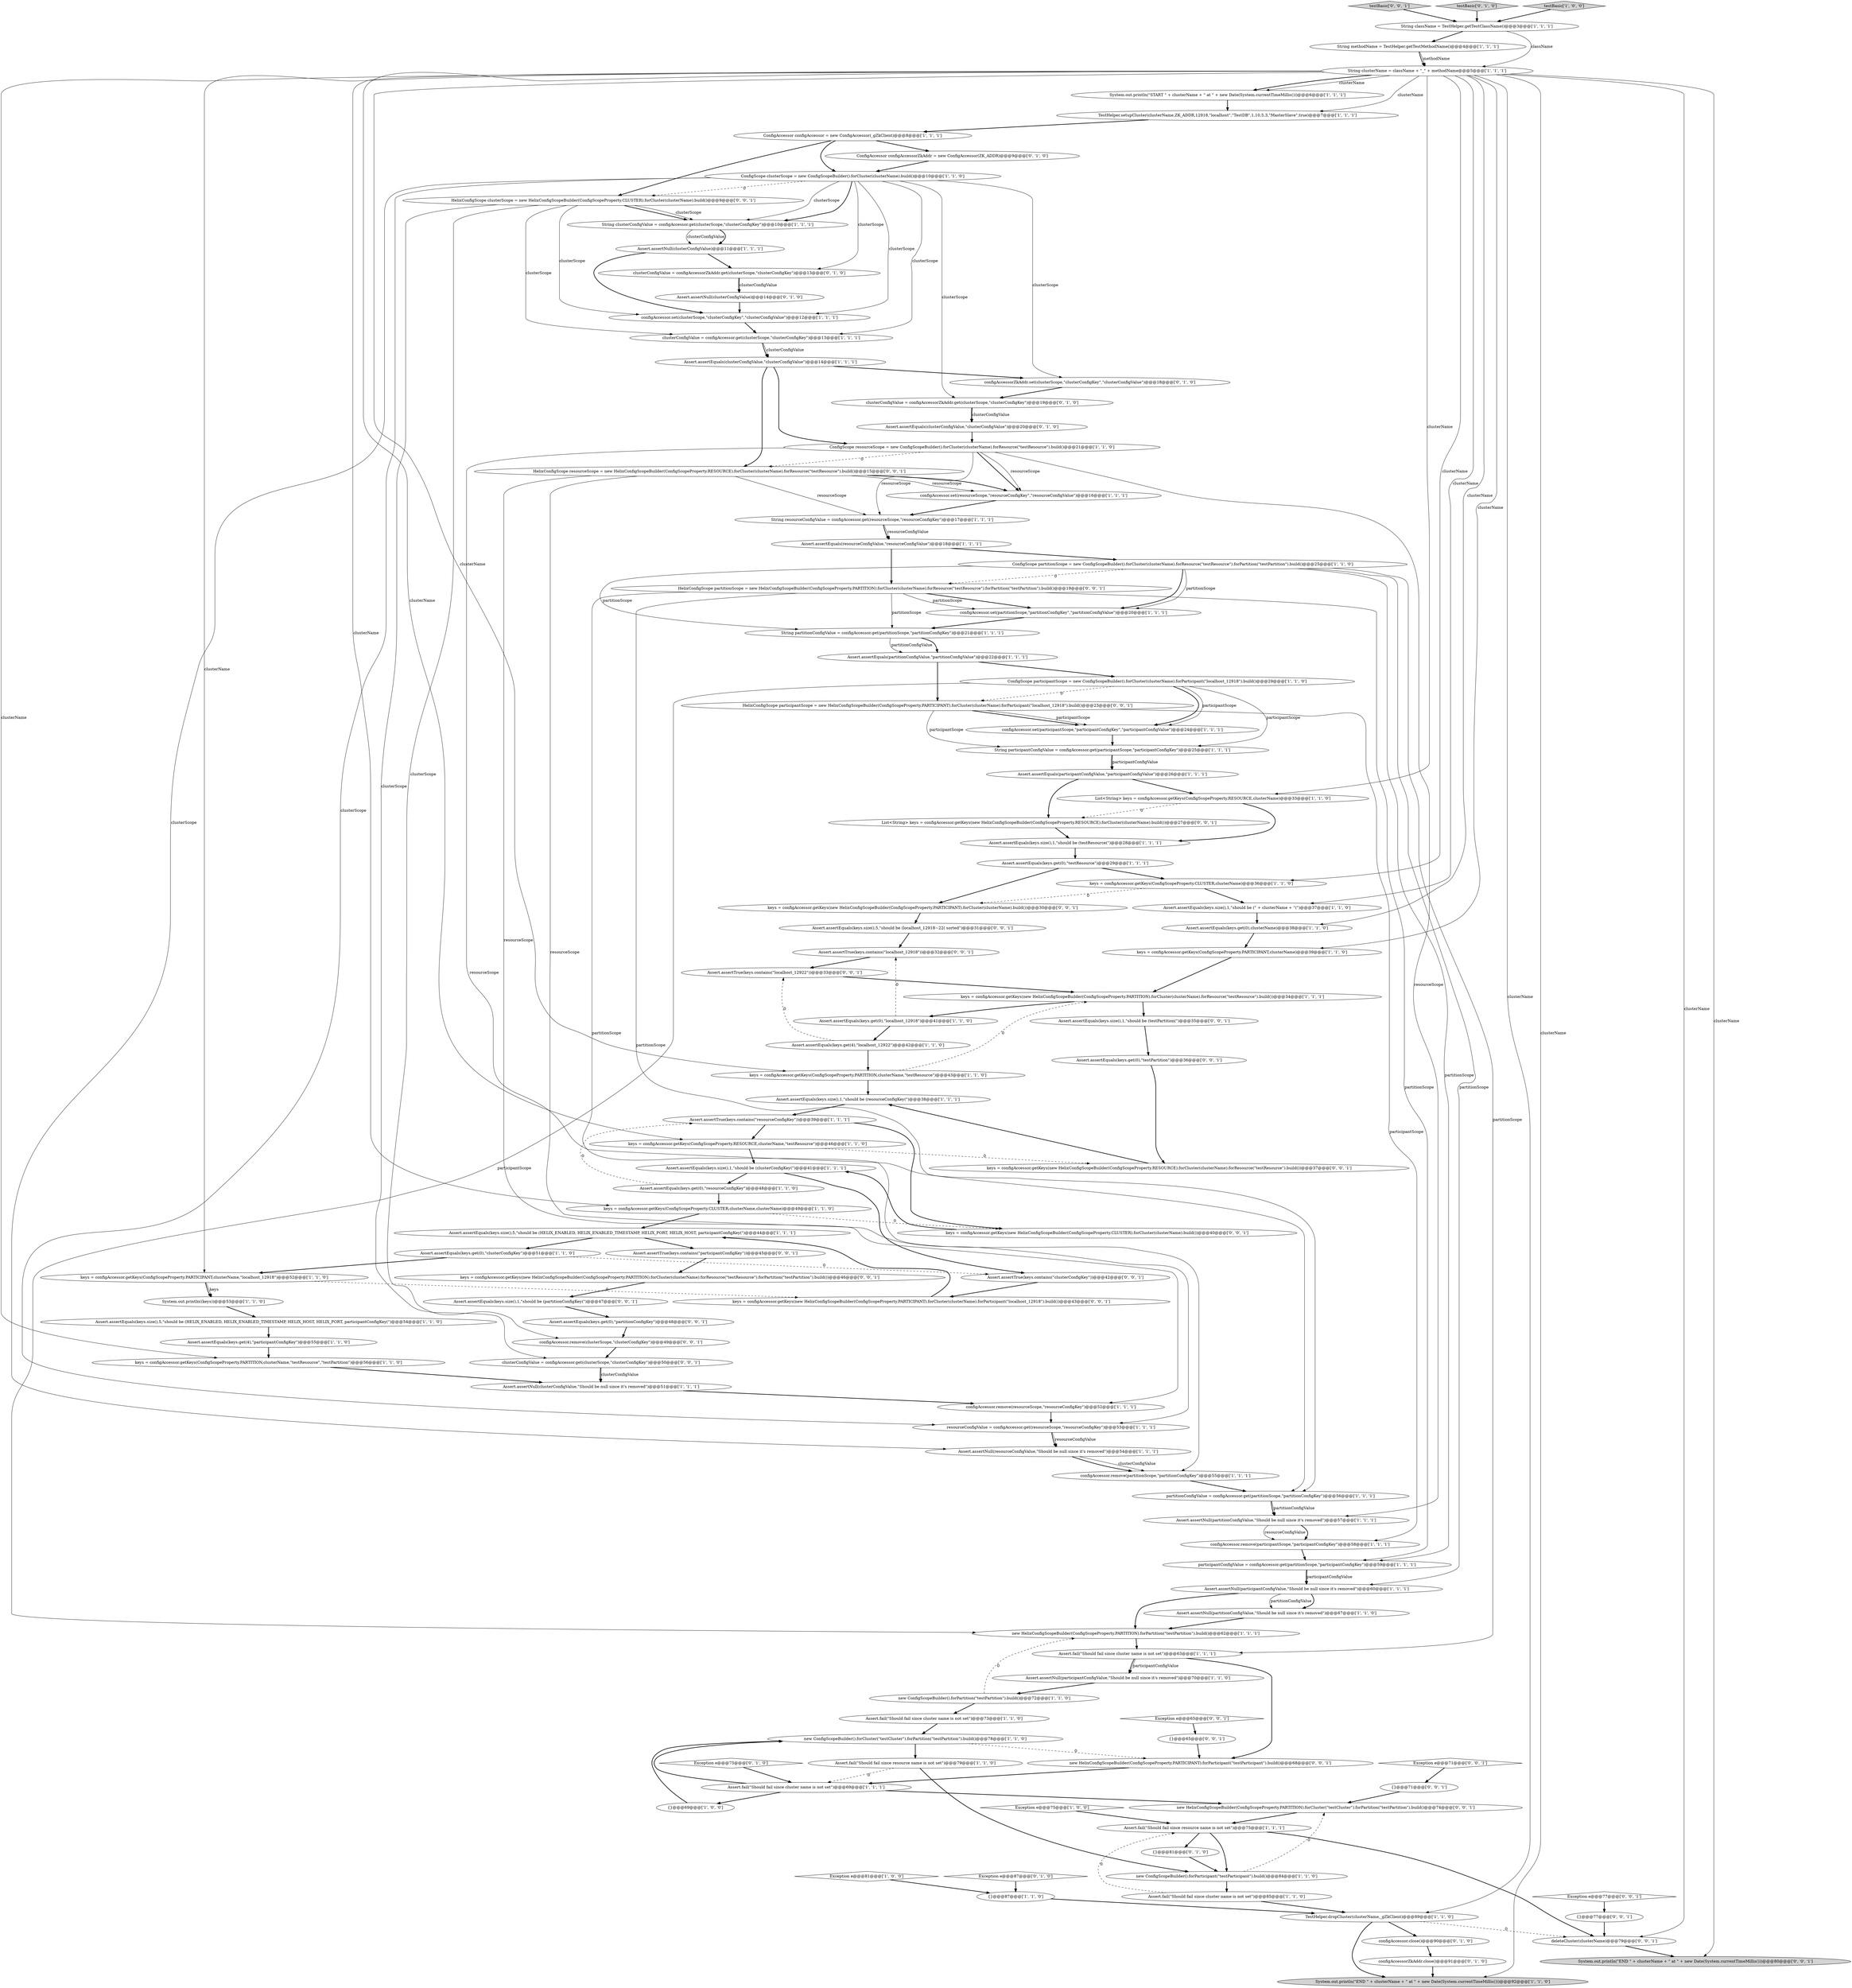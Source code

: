 digraph {
82 [style = filled, label = "Assert.assertEquals(clusterConfigValue,\"clusterConfigValue\")@@@20@@@['0', '1', '0']", fillcolor = white, shape = ellipse image = "AAA1AAABBB2BBB"];
35 [style = filled, label = "ConfigScope participantScope = new ConfigScopeBuilder().forCluster(clusterName).forParticipant(\"localhost_12918\").build()@@@29@@@['1', '1', '0']", fillcolor = white, shape = ellipse image = "AAA0AAABBB1BBB"];
44 [style = filled, label = "String resourceConfigValue = configAccessor.get(resourceScope,\"resourceConfigKey\")@@@17@@@['1', '1', '1']", fillcolor = white, shape = ellipse image = "AAA0AAABBB1BBB"];
66 [style = filled, label = "Assert.assertNull(clusterConfigValue,\"Should be null since it's removed\")@@@51@@@['1', '1', '1']", fillcolor = white, shape = ellipse image = "AAA0AAABBB1BBB"];
101 [style = filled, label = "Assert.assertEquals(keys.size(),5,\"should be (localhost_12918~22( sorted\")@@@31@@@['0', '0', '1']", fillcolor = white, shape = ellipse image = "AAA0AAABBB3BBB"];
39 [style = filled, label = "Assert.assertNull(partitionConfigValue,\"Should be null since it's removed\")@@@67@@@['1', '1', '0']", fillcolor = white, shape = ellipse image = "AAA0AAABBB1BBB"];
74 [style = filled, label = "configAccessor.set(participantScope,\"participantConfigKey\",\"participantConfigValue\")@@@24@@@['1', '1', '1']", fillcolor = white, shape = ellipse image = "AAA0AAABBB1BBB"];
75 [style = filled, label = "System.out.println((keys))@@@53@@@['1', '1', '0']", fillcolor = white, shape = ellipse image = "AAA0AAABBB1BBB"];
45 [style = filled, label = "Assert.assertEquals(keys.get(0),\"clusterConfigKey\")@@@51@@@['1', '1', '0']", fillcolor = white, shape = ellipse image = "AAA0AAABBB1BBB"];
85 [style = filled, label = "configAccessorZkAddr.close()@@@91@@@['0', '1', '0']", fillcolor = white, shape = ellipse image = "AAA1AAABBB2BBB"];
38 [style = filled, label = "Assert.assertEquals(keys.get(4),\"localhost_12922\")@@@42@@@['1', '1', '0']", fillcolor = white, shape = ellipse image = "AAA0AAABBB1BBB"];
27 [style = filled, label = "keys = configAccessor.getKeys(ConfigScopeProperty.RESOURCE,clusterName,\"testResource\")@@@46@@@['1', '1', '0']", fillcolor = white, shape = ellipse image = "AAA0AAABBB1BBB"];
96 [style = filled, label = "HelixConfigScope clusterScope = new HelixConfigScopeBuilder(ConfigScopeProperty.CLUSTER).forCluster(clusterName).build()@@@9@@@['0', '0', '1']", fillcolor = white, shape = ellipse image = "AAA0AAABBB3BBB"];
87 [style = filled, label = "clusterConfigValue = configAccessorZkAddr.get(clusterScope,\"clusterConfigKey\")@@@19@@@['0', '1', '0']", fillcolor = white, shape = ellipse image = "AAA1AAABBB2BBB"];
58 [style = filled, label = "Assert.fail(\"Should fail since cluster name is not set\")@@@73@@@['1', '1', '0']", fillcolor = white, shape = ellipse image = "AAA0AAABBB1BBB"];
46 [style = filled, label = "Assert.fail(\"Should fail since cluster name is not set\")@@@69@@@['1', '1', '1']", fillcolor = white, shape = ellipse image = "AAA0AAABBB1BBB"];
80 [style = filled, label = "{}@@@81@@@['0', '1', '0']", fillcolor = white, shape = ellipse image = "AAA0AAABBB2BBB"];
25 [style = filled, label = "Assert.fail(\"Should fail since cluster name is not set\")@@@85@@@['1', '1', '0']", fillcolor = white, shape = ellipse image = "AAA0AAABBB1BBB"];
94 [style = filled, label = "Assert.assertEquals(keys.size(),1,\"should be (partitionConfigKey(\")@@@47@@@['0', '0', '1']", fillcolor = white, shape = ellipse image = "AAA0AAABBB3BBB"];
86 [style = filled, label = "Assert.assertNull(clusterConfigValue)@@@14@@@['0', '1', '0']", fillcolor = white, shape = ellipse image = "AAA1AAABBB2BBB"];
112 [style = filled, label = "{}@@@77@@@['0', '0', '1']", fillcolor = white, shape = ellipse image = "AAA0AAABBB3BBB"];
49 [style = filled, label = "new ConfigScopeBuilder().forPartition(\"testPartition\").build()@@@72@@@['1', '1', '0']", fillcolor = white, shape = ellipse image = "AAA0AAABBB1BBB"];
10 [style = filled, label = "String methodName = TestHelper.getTestMethodName()@@@4@@@['1', '1', '1']", fillcolor = white, shape = ellipse image = "AAA0AAABBB1BBB"];
90 [style = filled, label = "List<String> keys = configAccessor.getKeys(new HelixConfigScopeBuilder(ConfigScopeProperty.RESOURCE).forCluster(clusterName).build())@@@27@@@['0', '0', '1']", fillcolor = white, shape = ellipse image = "AAA0AAABBB3BBB"];
83 [style = filled, label = "configAccessor.close()@@@90@@@['0', '1', '0']", fillcolor = white, shape = ellipse image = "AAA1AAABBB2BBB"];
118 [style = filled, label = "{}@@@65@@@['0', '0', '1']", fillcolor = white, shape = ellipse image = "AAA0AAABBB3BBB"];
92 [style = filled, label = "keys = configAccessor.getKeys(new HelixConfigScopeBuilder(ConfigScopeProperty.PARTITION).forCluster(clusterName).forResource(\"testResource\").forPartition(\"testPartition\").build())@@@46@@@['0', '0', '1']", fillcolor = white, shape = ellipse image = "AAA0AAABBB3BBB"];
113 [style = filled, label = "testBasic['0', '0', '1']", fillcolor = lightgray, shape = diamond image = "AAA0AAABBB3BBB"];
67 [style = filled, label = "Assert.assertEquals(keys.get(0),\"localhost_12918\")@@@41@@@['1', '1', '0']", fillcolor = white, shape = ellipse image = "AAA0AAABBB1BBB"];
55 [style = filled, label = "Assert.assertEquals(keys.size(),1,\"should be (resourceConfigKey(\")@@@38@@@['1', '1', '1']", fillcolor = white, shape = ellipse image = "AAA0AAABBB1BBB"];
30 [style = filled, label = "new ConfigScopeBuilder().forCluster(\"testCluster\").forPartition(\"testPartition\").build()@@@78@@@['1', '1', '0']", fillcolor = white, shape = ellipse image = "AAA0AAABBB1BBB"];
37 [style = filled, label = "participantConfigValue = configAccessor.get(partitionScope,\"participantConfigKey\")@@@59@@@['1', '1', '1']", fillcolor = white, shape = ellipse image = "AAA0AAABBB1BBB"];
13 [style = filled, label = "String clusterConfigValue = configAccessor.get(clusterScope,\"clusterConfigKey\")@@@10@@@['1', '1', '1']", fillcolor = white, shape = ellipse image = "AAA0AAABBB1BBB"];
63 [style = filled, label = "ConfigScope partitionScope = new ConfigScopeBuilder().forCluster(clusterName).forResource(\"testResource\").forPartition(\"testPartition\").build()@@@25@@@['1', '1', '0']", fillcolor = white, shape = ellipse image = "AAA0AAABBB1BBB"];
42 [style = filled, label = "Assert.assertEquals(keys.get(0),\"resourceConfigKey\")@@@48@@@['1', '1', '0']", fillcolor = white, shape = ellipse image = "AAA0AAABBB1BBB"];
50 [style = filled, label = "Assert.assertNull(participantConfigValue,\"Should be null since it's removed\")@@@70@@@['1', '1', '0']", fillcolor = white, shape = ellipse image = "AAA0AAABBB1BBB"];
19 [style = filled, label = "Assert.assertEquals(keys.size(),1,\"should be (clusterConfigKey(\")@@@41@@@['1', '1', '1']", fillcolor = white, shape = ellipse image = "AAA0AAABBB1BBB"];
51 [style = filled, label = "System.out.println(\"START \" + clusterName + \" at \" + new Date(System.currentTimeMillis()))@@@6@@@['1', '1', '1']", fillcolor = white, shape = ellipse image = "AAA0AAABBB1BBB"];
78 [style = filled, label = "configAccessorZkAddr.set(clusterScope,\"clusterConfigKey\",\"clusterConfigValue\")@@@18@@@['0', '1', '0']", fillcolor = white, shape = ellipse image = "AAA1AAABBB2BBB"];
97 [style = filled, label = "keys = configAccessor.getKeys(new HelixConfigScopeBuilder(ConfigScopeProperty.CLUSTER).forCluster(clusterName).build())@@@40@@@['0', '0', '1']", fillcolor = white, shape = ellipse image = "AAA0AAABBB3BBB"];
98 [style = filled, label = "keys = configAccessor.getKeys(new HelixConfigScopeBuilder(ConfigScopeProperty.PARTICIPANT).forCluster(clusterName).forParticipant(\"localhost_12918\").build())@@@43@@@['0', '0', '1']", fillcolor = white, shape = ellipse image = "AAA0AAABBB3BBB"];
109 [style = filled, label = "deleteCluster(clusterName)@@@79@@@['0', '0', '1']", fillcolor = white, shape = ellipse image = "AAA0AAABBB3BBB"];
57 [style = filled, label = "keys = configAccessor.getKeys(ConfigScopeProperty.PARTITION,clusterName,\"testResource\",\"testPartition\")@@@56@@@['1', '1', '0']", fillcolor = white, shape = ellipse image = "AAA0AAABBB1BBB"];
115 [style = filled, label = "clusterConfigValue = configAccessor.get(clusterScope,\"clusterConfigKey\")@@@50@@@['0', '0', '1']", fillcolor = white, shape = ellipse image = "AAA0AAABBB3BBB"];
108 [style = filled, label = "Assert.assertTrue(keys.contains(\"participantConfigKey\"))@@@45@@@['0', '0', '1']", fillcolor = white, shape = ellipse image = "AAA0AAABBB3BBB"];
11 [style = filled, label = "keys = configAccessor.getKeys(ConfigScopeProperty.PARTICIPANT,clusterName)@@@39@@@['1', '1', '0']", fillcolor = white, shape = ellipse image = "AAA0AAABBB1BBB"];
12 [style = filled, label = "keys = configAccessor.getKeys(ConfigScopeProperty.CLUSTER,clusterName)@@@36@@@['1', '1', '0']", fillcolor = white, shape = ellipse image = "AAA0AAABBB1BBB"];
52 [style = filled, label = "Assert.assertNull(participantConfigValue,\"Should be null since it's removed\")@@@60@@@['1', '1', '1']", fillcolor = white, shape = ellipse image = "AAA0AAABBB1BBB"];
104 [style = filled, label = "Assert.assertTrue(keys.contains(\"clusterConfigKey\"))@@@42@@@['0', '0', '1']", fillcolor = white, shape = ellipse image = "AAA0AAABBB3BBB"];
4 [style = filled, label = "configAccessor.remove(resourceScope,\"resourceConfigKey\")@@@52@@@['1', '1', '1']", fillcolor = white, shape = ellipse image = "AAA0AAABBB1BBB"];
21 [style = filled, label = "clusterConfigValue = configAccessor.get(clusterScope,\"clusterConfigKey\")@@@13@@@['1', '1', '1']", fillcolor = white, shape = ellipse image = "AAA0AAABBB1BBB"];
111 [style = filled, label = "HelixConfigScope partitionScope = new HelixConfigScopeBuilder(ConfigScopeProperty.PARTITION).forCluster(clusterName).forResource(\"testResource\").forPartition(\"testPartition\").build()@@@19@@@['0', '0', '1']", fillcolor = white, shape = ellipse image = "AAA0AAABBB3BBB"];
32 [style = filled, label = "List<String> keys = configAccessor.getKeys(ConfigScopeProperty.RESOURCE,clusterName)@@@33@@@['1', '1', '0']", fillcolor = white, shape = ellipse image = "AAA0AAABBB1BBB"];
24 [style = filled, label = "keys = configAccessor.getKeys(new HelixConfigScopeBuilder(ConfigScopeProperty.PARTITION).forCluster(clusterName).forResource(\"testResource\").build())@@@34@@@['1', '1', '1']", fillcolor = white, shape = ellipse image = "AAA0AAABBB1BBB"];
43 [style = filled, label = "String clusterName = className + \"_\" + methodName@@@5@@@['1', '1', '1']", fillcolor = white, shape = ellipse image = "AAA0AAABBB1BBB"];
100 [style = filled, label = "Assert.assertEquals(keys.size(),1,\"should be (testPartition(\")@@@35@@@['0', '0', '1']", fillcolor = white, shape = ellipse image = "AAA0AAABBB3BBB"];
6 [style = filled, label = "Assert.fail(\"Should fail since cluster name is not set\")@@@63@@@['1', '1', '1']", fillcolor = white, shape = ellipse image = "AAA0AAABBB1BBB"];
53 [style = filled, label = "Exception e@@@75@@@['1', '0', '0']", fillcolor = white, shape = diamond image = "AAA0AAABBB1BBB"];
36 [style = filled, label = "Assert.assertEquals(participantConfigValue,\"participantConfigValue\")@@@26@@@['1', '1', '1']", fillcolor = white, shape = ellipse image = "AAA0AAABBB1BBB"];
15 [style = filled, label = "configAccessor.set(clusterScope,\"clusterConfigKey\",\"clusterConfigValue\")@@@12@@@['1', '1', '1']", fillcolor = white, shape = ellipse image = "AAA0AAABBB1BBB"];
60 [style = filled, label = "TestHelper.setupCluster(clusterName,ZK_ADDR,12918,\"localhost\",\"TestDB\",1,10,5,3,\"MasterSlave\",true)@@@7@@@['1', '1', '1']", fillcolor = white, shape = ellipse image = "AAA0AAABBB1BBB"];
79 [style = filled, label = "Exception e@@@75@@@['0', '1', '0']", fillcolor = white, shape = diamond image = "AAA0AAABBB2BBB"];
116 [style = filled, label = "keys = configAccessor.getKeys(new HelixConfigScopeBuilder(ConfigScopeProperty.PARTICIPANT).forCluster(clusterName).build())@@@30@@@['0', '0', '1']", fillcolor = white, shape = ellipse image = "AAA0AAABBB3BBB"];
91 [style = filled, label = "new HelixConfigScopeBuilder(ConfigScopeProperty.PARTICIPANT).forParticipant(\"testParticipant\").build()@@@68@@@['0', '0', '1']", fillcolor = white, shape = ellipse image = "AAA0AAABBB3BBB"];
107 [style = filled, label = "Exception e@@@71@@@['0', '0', '1']", fillcolor = white, shape = diamond image = "AAA0AAABBB3BBB"];
48 [style = filled, label = "Assert.assertNull(clusterConfigValue)@@@11@@@['1', '1', '1']", fillcolor = white, shape = ellipse image = "AAA0AAABBB1BBB"];
99 [style = filled, label = "keys = configAccessor.getKeys(new HelixConfigScopeBuilder(ConfigScopeProperty.RESOURCE).forCluster(clusterName).forResource(\"testResource\").build())@@@37@@@['0', '0', '1']", fillcolor = white, shape = ellipse image = "AAA0AAABBB3BBB"];
71 [style = filled, label = "partitionConfigValue = configAccessor.get(partitionScope,\"partitionConfigKey\")@@@56@@@['1', '1', '1']", fillcolor = white, shape = ellipse image = "AAA0AAABBB1BBB"];
105 [style = filled, label = "{}@@@71@@@['0', '0', '1']", fillcolor = white, shape = ellipse image = "AAA0AAABBB3BBB"];
7 [style = filled, label = "Assert.assertEquals(keys.get(0),\"testResource\")@@@29@@@['1', '1', '1']", fillcolor = white, shape = ellipse image = "AAA0AAABBB1BBB"];
59 [style = filled, label = "keys = configAccessor.getKeys(ConfigScopeProperty.CLUSTER,clusterName,clusterName)@@@49@@@['1', '1', '0']", fillcolor = white, shape = ellipse image = "AAA0AAABBB1BBB"];
2 [style = filled, label = "Exception e@@@81@@@['1', '0', '0']", fillcolor = white, shape = diamond image = "AAA0AAABBB1BBB"];
70 [style = filled, label = "keys = configAccessor.getKeys(ConfigScopeProperty.PARTITION,clusterName,\"testResource\")@@@43@@@['1', '1', '0']", fillcolor = white, shape = ellipse image = "AAA0AAABBB1BBB"];
68 [style = filled, label = "String participantConfigValue = configAccessor.get(participantScope,\"participantConfigKey\")@@@25@@@['1', '1', '1']", fillcolor = white, shape = ellipse image = "AAA0AAABBB1BBB"];
56 [style = filled, label = "Assert.assertEquals(keys.get(4),\"participantConfigKey\")@@@55@@@['1', '1', '0']", fillcolor = white, shape = ellipse image = "AAA0AAABBB1BBB"];
120 [style = filled, label = "Assert.assertTrue(keys.contains(\"localhost_12922\"))@@@33@@@['0', '0', '1']", fillcolor = white, shape = ellipse image = "AAA0AAABBB3BBB"];
64 [style = filled, label = "{}@@@87@@@['1', '1', '0']", fillcolor = white, shape = ellipse image = "AAA0AAABBB1BBB"];
106 [style = filled, label = "Assert.assertEquals(keys.get(0),\"partitionConfigKey\")@@@48@@@['0', '0', '1']", fillcolor = white, shape = ellipse image = "AAA0AAABBB3BBB"];
22 [style = filled, label = "keys = configAccessor.getKeys(ConfigScopeProperty.PARTICIPANT,clusterName,\"localhost_12918\")@@@52@@@['1', '1', '0']", fillcolor = white, shape = ellipse image = "AAA0AAABBB1BBB"];
26 [style = filled, label = "new HelixConfigScopeBuilder(ConfigScopeProperty.PARTITION).forPartition(\"testPartition\").build()@@@62@@@['1', '1', '1']", fillcolor = white, shape = ellipse image = "AAA0AAABBB1BBB"];
110 [style = filled, label = "Assert.assertEquals(keys.get(0),\"testPartition\")@@@36@@@['0', '0', '1']", fillcolor = white, shape = ellipse image = "AAA0AAABBB3BBB"];
33 [style = filled, label = "Assert.assertEquals(keys.size(),1,\"should be (\" + clusterName + \"(\")@@@37@@@['1', '1', '0']", fillcolor = white, shape = ellipse image = "AAA0AAABBB1BBB"];
3 [style = filled, label = "Assert.assertEquals(clusterConfigValue,\"clusterConfigValue\")@@@14@@@['1', '1', '1']", fillcolor = white, shape = ellipse image = "AAA0AAABBB1BBB"];
88 [style = filled, label = "clusterConfigValue = configAccessorZkAddr.get(clusterScope,\"clusterConfigKey\")@@@13@@@['0', '1', '0']", fillcolor = white, shape = ellipse image = "AAA1AAABBB2BBB"];
84 [style = filled, label = "Exception e@@@87@@@['0', '1', '0']", fillcolor = white, shape = diamond image = "AAA0AAABBB2BBB"];
117 [style = filled, label = "HelixConfigScope participantScope = new HelixConfigScopeBuilder(ConfigScopeProperty.PARTICIPANT).forCluster(clusterName).forParticipant(\"localhost_12918\").build()@@@23@@@['0', '0', '1']", fillcolor = white, shape = ellipse image = "AAA0AAABBB3BBB"];
34 [style = filled, label = "Assert.assertEquals(partitionConfigValue,\"partitionConfigValue\")@@@22@@@['1', '1', '1']", fillcolor = white, shape = ellipse image = "AAA0AAABBB1BBB"];
23 [style = filled, label = "configAccessor.set(resourceScope,\"resourceConfigKey\",\"resourceConfigValue\")@@@16@@@['1', '1', '1']", fillcolor = white, shape = ellipse image = "AAA0AAABBB1BBB"];
93 [style = filled, label = "Assert.assertTrue(keys.contains(\"localhost_12918\"))@@@32@@@['0', '0', '1']", fillcolor = white, shape = ellipse image = "AAA0AAABBB3BBB"];
31 [style = filled, label = "Assert.assertEquals(keys.size(),5,\"should be (HELIX_ENABLED, HELIX_ENABLED_TIMESTAMP, HELIX_HOST, HELIX_PORT, participantConfigKey(\")@@@54@@@['1', '1', '0']", fillcolor = white, shape = ellipse image = "AAA0AAABBB1BBB"];
81 [style = filled, label = "testBasic['0', '1', '0']", fillcolor = lightgray, shape = diamond image = "AAA0AAABBB2BBB"];
29 [style = filled, label = "configAccessor.remove(partitionScope,\"partitionConfigKey\")@@@55@@@['1', '1', '1']", fillcolor = white, shape = ellipse image = "AAA0AAABBB1BBB"];
28 [style = filled, label = "ConfigAccessor configAccessor = new ConfigAccessor(_gZkClient)@@@8@@@['1', '1', '1']", fillcolor = white, shape = ellipse image = "AAA0AAABBB1BBB"];
102 [style = filled, label = "Exception e@@@65@@@['0', '0', '1']", fillcolor = white, shape = diamond image = "AAA0AAABBB3BBB"];
47 [style = filled, label = "TestHelper.dropCluster(clusterName,_gZkClient)@@@89@@@['1', '1', '0']", fillcolor = white, shape = ellipse image = "AAA0AAABBB1BBB"];
69 [style = filled, label = "Assert.assertNull(partitionConfigValue,\"Should be null since it's removed\")@@@57@@@['1', '1', '1']", fillcolor = white, shape = ellipse image = "AAA0AAABBB1BBB"];
0 [style = filled, label = "Assert.assertTrue(keys.contains(\"resourceConfigKey\"))@@@39@@@['1', '1', '1']", fillcolor = white, shape = ellipse image = "AAA0AAABBB1BBB"];
77 [style = filled, label = "ConfigAccessor configAccessorZkAddr = new ConfigAccessor(ZK_ADDR)@@@9@@@['0', '1', '0']", fillcolor = white, shape = ellipse image = "AAA1AAABBB2BBB"];
61 [style = filled, label = "Assert.fail(\"Should fail since resource name is not set\")@@@75@@@['1', '1', '1']", fillcolor = white, shape = ellipse image = "AAA0AAABBB1BBB"];
103 [style = filled, label = "HelixConfigScope resourceScope = new HelixConfigScopeBuilder(ConfigScopeProperty.RESOURCE).forCluster(clusterName).forResource(\"testResource\").build()@@@15@@@['0', '0', '1']", fillcolor = white, shape = ellipse image = "AAA0AAABBB3BBB"];
14 [style = filled, label = "System.out.println(\"END \" + clusterName + \" at \" + new Date(System.currentTimeMillis()))@@@92@@@['1', '1', '0']", fillcolor = lightgray, shape = ellipse image = "AAA0AAABBB1BBB"];
54 [style = filled, label = "String partitionConfigValue = configAccessor.get(partitionScope,\"partitionConfigKey\")@@@21@@@['1', '1', '1']", fillcolor = white, shape = ellipse image = "AAA0AAABBB1BBB"];
16 [style = filled, label = "configAccessor.remove(participantScope,\"participantConfigKey\")@@@58@@@['1', '1', '1']", fillcolor = white, shape = ellipse image = "AAA0AAABBB1BBB"];
72 [style = filled, label = "testBasic['1', '0', '0']", fillcolor = lightgray, shape = diamond image = "AAA0AAABBB1BBB"];
73 [style = filled, label = "Assert.assertEquals(keys.get(0),clusterName)@@@38@@@['1', '1', '0']", fillcolor = white, shape = ellipse image = "AAA0AAABBB1BBB"];
17 [style = filled, label = "Assert.fail(\"Should fail since resource name is not set\")@@@79@@@['1', '1', '0']", fillcolor = white, shape = ellipse image = "AAA0AAABBB1BBB"];
1 [style = filled, label = "{}@@@69@@@['1', '0', '0']", fillcolor = white, shape = ellipse image = "AAA0AAABBB1BBB"];
62 [style = filled, label = "Assert.assertEquals(keys.size(),5,\"should be (HELIX_ENABLED, HELIX_ENABLED_TIMESTAMP, HELIX_PORT, HELIX_HOST, participantConfigKey(\")@@@44@@@['1', '1', '1']", fillcolor = white, shape = ellipse image = "AAA0AAABBB1BBB"];
89 [style = filled, label = "new HelixConfigScopeBuilder(ConfigScopeProperty.PARTITION).forCluster(\"testCluster\").forPartition(\"testPartition\").build()@@@74@@@['0', '0', '1']", fillcolor = white, shape = ellipse image = "AAA0AAABBB3BBB"];
20 [style = filled, label = "ConfigScope resourceScope = new ConfigScopeBuilder().forCluster(clusterName).forResource(\"testResource\").build()@@@21@@@['1', '1', '0']", fillcolor = white, shape = ellipse image = "AAA0AAABBB1BBB"];
119 [style = filled, label = "System.out.println(\"END \" + clusterName + \" at \" + new Date(System.currentTimeMillis()))@@@80@@@['0', '0', '1']", fillcolor = lightgray, shape = ellipse image = "AAA0AAABBB3BBB"];
8 [style = filled, label = "String className = TestHelper.getTestClassName()@@@3@@@['1', '1', '1']", fillcolor = white, shape = ellipse image = "AAA0AAABBB1BBB"];
65 [style = filled, label = "Assert.assertEquals(resourceConfigValue,\"resourceConfigValue\")@@@18@@@['1', '1', '1']", fillcolor = white, shape = ellipse image = "AAA0AAABBB1BBB"];
76 [style = filled, label = "ConfigScope clusterScope = new ConfigScopeBuilder().forCluster(clusterName).build()@@@10@@@['1', '1', '0']", fillcolor = white, shape = ellipse image = "AAA0AAABBB1BBB"];
18 [style = filled, label = "new ConfigScopeBuilder().forParticipant(\"testParticipant\").build()@@@84@@@['1', '1', '0']", fillcolor = white, shape = ellipse image = "AAA0AAABBB1BBB"];
41 [style = filled, label = "Assert.assertNull(resourceConfigValue,\"Should be null since it's removed\")@@@54@@@['1', '1', '1']", fillcolor = white, shape = ellipse image = "AAA0AAABBB1BBB"];
95 [style = filled, label = "Exception e@@@77@@@['0', '0', '1']", fillcolor = white, shape = diamond image = "AAA0AAABBB3BBB"];
40 [style = filled, label = "Assert.assertEquals(keys.size(),1,\"should be (testResource(\")@@@28@@@['1', '1', '1']", fillcolor = white, shape = ellipse image = "AAA0AAABBB1BBB"];
9 [style = filled, label = "configAccessor.set(partitionScope,\"partitionConfigKey\",\"partitionConfigValue\")@@@20@@@['1', '1', '1']", fillcolor = white, shape = ellipse image = "AAA0AAABBB1BBB"];
114 [style = filled, label = "configAccessor.remove(clusterScope,\"clusterConfigKey\")@@@49@@@['0', '0', '1']", fillcolor = white, shape = ellipse image = "AAA0AAABBB3BBB"];
5 [style = filled, label = "resourceConfigValue = configAccessor.get(resourceScope,\"resourceConfigKey\")@@@53@@@['1', '1', '1']", fillcolor = white, shape = ellipse image = "AAA0AAABBB1BBB"];
12->33 [style = bold, label=""];
20->23 [style = bold, label=""];
120->24 [style = bold, label=""];
21->3 [style = bold, label=""];
35->74 [style = bold, label=""];
112->109 [style = bold, label=""];
35->68 [style = solid, label="participantScope"];
102->118 [style = bold, label=""];
20->103 [style = dashed, label="0"];
113->8 [style = bold, label=""];
43->32 [style = solid, label="clusterName"];
43->109 [style = solid, label="clusterName"];
52->26 [style = bold, label=""];
63->54 [style = solid, label="partitionScope"];
47->109 [style = dashed, label="0"];
33->73 [style = bold, label=""];
35->74 [style = solid, label="participantScope"];
104->98 [style = bold, label=""];
34->117 [style = bold, label=""];
43->59 [style = solid, label="clusterName"];
115->66 [style = solid, label="clusterConfigValue"];
103->4 [style = solid, label="resourceScope"];
57->66 [style = bold, label=""];
98->62 [style = bold, label=""];
63->6 [style = solid, label="partitionScope"];
43->27 [style = solid, label="clusterName"];
116->101 [style = bold, label=""];
20->71 [style = solid, label="resourceScope"];
0->27 [style = bold, label=""];
100->110 [style = bold, label=""];
6->50 [style = solid, label="participantConfigValue"];
21->3 [style = solid, label="clusterConfigValue"];
48->88 [style = bold, label=""];
6->91 [style = bold, label=""];
31->56 [style = bold, label=""];
1->30 [style = bold, label=""];
7->116 [style = bold, label=""];
59->62 [style = bold, label=""];
71->69 [style = bold, label=""];
27->19 [style = bold, label=""];
70->55 [style = bold, label=""];
38->120 [style = dashed, label="0"];
8->43 [style = solid, label="className"];
76->15 [style = solid, label="clusterScope"];
53->61 [style = bold, label=""];
76->13 [style = bold, label=""];
13->48 [style = solid, label="clusterConfigValue"];
5->41 [style = bold, label=""];
43->73 [style = solid, label="clusterName"];
96->21 [style = solid, label="clusterScope"];
13->48 [style = bold, label=""];
93->120 [style = bold, label=""];
103->23 [style = bold, label=""];
111->54 [style = solid, label="partitionScope"];
25->61 [style = dashed, label="0"];
78->87 [style = bold, label=""];
12->116 [style = dashed, label="0"];
15->21 [style = bold, label=""];
61->18 [style = bold, label=""];
32->90 [style = dashed, label="0"];
96->15 [style = solid, label="clusterScope"];
76->78 [style = solid, label="clusterScope"];
55->0 [style = bold, label=""];
43->51 [style = solid, label="clusterName"];
52->39 [style = bold, label=""];
5->41 [style = solid, label="resourceConfigValue"];
62->108 [style = bold, label=""];
22->75 [style = solid, label="keys"];
117->16 [style = solid, label="participantScope"];
38->70 [style = bold, label=""];
7->12 [style = bold, label=""];
10->43 [style = solid, label="methodName"];
20->23 [style = solid, label="resourceScope"];
40->7 [style = bold, label=""];
103->5 [style = solid, label="resourceScope"];
88->86 [style = bold, label=""];
99->55 [style = bold, label=""];
28->76 [style = bold, label=""];
105->89 [style = bold, label=""];
61->109 [style = bold, label=""];
67->93 [style = dashed, label="0"];
17->46 [style = dashed, label="0"];
69->16 [style = bold, label=""];
109->119 [style = bold, label=""];
76->96 [style = dashed, label="0"];
49->58 [style = bold, label=""];
28->77 [style = bold, label=""];
76->13 [style = solid, label="clusterScope"];
46->1 [style = bold, label=""];
35->117 [style = dashed, label="0"];
34->35 [style = bold, label=""];
87->82 [style = solid, label="clusterConfigValue"];
74->68 [style = bold, label=""];
36->90 [style = bold, label=""];
43->57 [style = solid, label="clusterName"];
30->17 [style = bold, label=""];
77->76 [style = bold, label=""];
47->83 [style = bold, label=""];
24->100 [style = bold, label=""];
43->33 [style = solid, label="clusterName"];
19->42 [style = bold, label=""];
43->12 [style = solid, label="clusterName"];
43->14 [style = solid, label="clusterName"];
8->10 [style = bold, label=""];
111->29 [style = solid, label="partitionScope"];
59->97 [style = dashed, label="0"];
111->71 [style = solid, label="partitionScope"];
65->63 [style = bold, label=""];
44->65 [style = bold, label=""];
63->52 [style = solid, label="partitionScope"];
96->115 [style = solid, label="clusterScope"];
97->19 [style = bold, label=""];
92->94 [style = bold, label=""];
49->26 [style = dashed, label="0"];
22->98 [style = dashed, label="0"];
54->34 [style = bold, label=""];
43->51 [style = bold, label=""];
118->91 [style = bold, label=""];
32->40 [style = bold, label=""];
76->87 [style = solid, label="clusterScope"];
3->103 [style = bold, label=""];
41->29 [style = solid, label="clusterConfigValue"];
103->44 [style = solid, label="resourceScope"];
2->64 [style = bold, label=""];
0->97 [style = bold, label=""];
114->115 [style = bold, label=""];
20->69 [style = solid, label="resourceScope"];
16->37 [style = bold, label=""];
65->111 [style = bold, label=""];
82->20 [style = bold, label=""];
18->89 [style = dashed, label="0"];
28->96 [style = bold, label=""];
43->11 [style = solid, label="clusterName"];
73->11 [style = bold, label=""];
11->24 [style = bold, label=""];
111->9 [style = bold, label=""];
43->47 [style = solid, label="clusterName"];
90->40 [style = bold, label=""];
95->112 [style = bold, label=""];
70->24 [style = dashed, label="0"];
61->80 [style = bold, label=""];
42->0 [style = dashed, label="0"];
43->70 [style = solid, label="clusterName"];
76->21 [style = solid, label="clusterScope"];
88->86 [style = solid, label="clusterConfigValue"];
91->46 [style = bold, label=""];
87->82 [style = bold, label=""];
46->89 [style = bold, label=""];
117->68 [style = solid, label="participantScope"];
45->104 [style = dashed, label="0"];
24->67 [style = bold, label=""];
43->119 [style = solid, label="clusterName"];
19->104 [style = bold, label=""];
64->47 [style = bold, label=""];
94->106 [style = bold, label=""];
35->26 [style = solid, label="participantScope"];
111->9 [style = solid, label="partitionScope"];
46->30 [style = bold, label=""];
66->4 [style = bold, label=""];
96->114 [style = solid, label="clusterScope"];
27->99 [style = dashed, label="0"];
29->71 [style = bold, label=""];
79->46 [style = bold, label=""];
45->22 [style = bold, label=""];
63->9 [style = bold, label=""];
36->32 [style = bold, label=""];
115->66 [style = bold, label=""];
89->61 [style = bold, label=""];
76->88 [style = solid, label="clusterScope"];
54->34 [style = solid, label="partitionConfigValue"];
23->44 [style = bold, label=""];
43->22 [style = solid, label="clusterName"];
30->91 [style = dashed, label="0"];
85->14 [style = bold, label=""];
75->31 [style = bold, label=""];
63->9 [style = solid, label="partitionScope"];
67->38 [style = bold, label=""];
43->60 [style = solid, label="clusterName"];
39->26 [style = bold, label=""];
76->5 [style = solid, label="clusterScope"];
26->6 [style = bold, label=""];
37->52 [style = solid, label="participantConfigValue"];
68->36 [style = bold, label=""];
22->75 [style = bold, label=""];
63->111 [style = dashed, label="0"];
84->64 [style = bold, label=""];
81->8 [style = bold, label=""];
4->5 [style = bold, label=""];
80->18 [style = bold, label=""];
42->59 [style = bold, label=""];
117->74 [style = bold, label=""];
96->13 [style = bold, label=""];
37->52 [style = bold, label=""];
18->25 [style = bold, label=""];
63->37 [style = solid, label="partitionScope"];
111->37 [style = solid, label="partitionScope"];
96->13 [style = solid, label="clusterScope"];
60->28 [style = bold, label=""];
76->41 [style = solid, label="clusterScope"];
106->114 [style = bold, label=""];
62->45 [style = bold, label=""];
3->20 [style = bold, label=""];
51->60 [style = bold, label=""];
56->57 [style = bold, label=""];
68->36 [style = solid, label="participantConfigValue"];
108->92 [style = bold, label=""];
41->29 [style = bold, label=""];
44->65 [style = solid, label="resourceConfigValue"];
69->16 [style = solid, label="resourceConfigValue"];
3->78 [style = bold, label=""];
58->30 [style = bold, label=""];
50->49 [style = bold, label=""];
6->50 [style = bold, label=""];
10->43 [style = bold, label=""];
107->105 [style = bold, label=""];
25->47 [style = bold, label=""];
86->15 [style = bold, label=""];
83->85 [style = bold, label=""];
20->44 [style = solid, label="resourceScope"];
101->93 [style = bold, label=""];
71->69 [style = solid, label="partitionConfigValue"];
103->23 [style = solid, label="resourceScope"];
72->8 [style = bold, label=""];
117->74 [style = solid, label="participantScope"];
9->54 [style = bold, label=""];
47->14 [style = bold, label=""];
110->99 [style = bold, label=""];
48->15 [style = bold, label=""];
52->39 [style = solid, label="partitionConfigValue"];
17->18 [style = bold, label=""];
}
